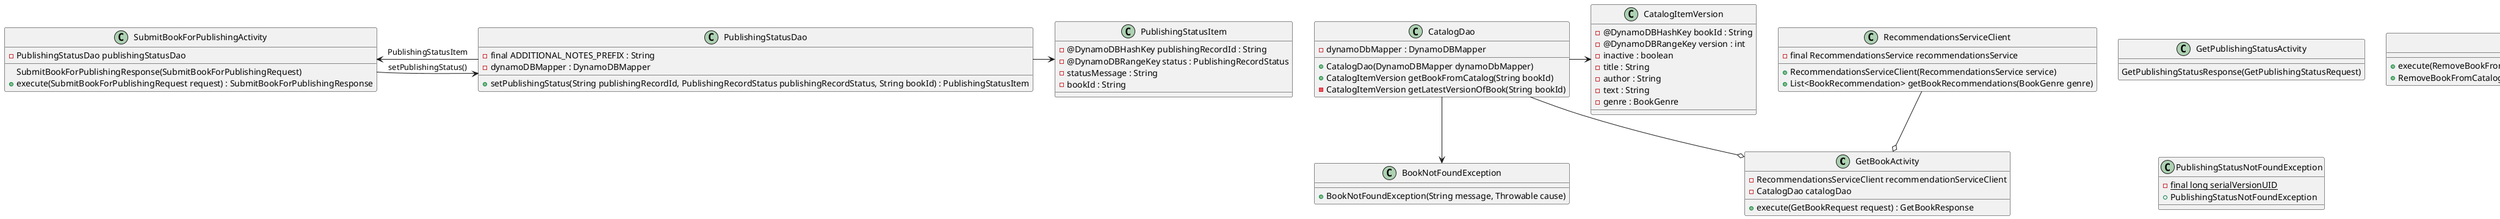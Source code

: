 @startuml
class GetBookActivity{
    - RecommendationsServiceClient recommendationServiceClient
    - CatalogDao catalogDao
    + execute(GetBookRequest request) : GetBookResponse
}

class GetPublishingStatusActivity
    GetPublishingStatusActivity : GetPublishingStatusResponse(GetPublishingStatusRequest)

class RemoveBookFromCatalogActivity{
    + execute(RemoveBookFromCatalogRequest request) : RemoveBookFromCatalogResponse
    }

class SubmitBookForPublishingActivity{
      -PublishingStatusDao publishingStatusDao
      SubmitBookForPublishingResponse(SubmitBookForPublishingRequest)
      + execute(SubmitBookForPublishingRequest request) : SubmitBookForPublishingResponse
}

     SubmitBookForPublishingActivity -> PublishingStatusDao: setPublishingStatus()
     PublishingStatusDao -> SubmitBookForPublishingActivity: PublishingStatusItem

class RecommendationsServiceClient{
      - final RecommendationsService recommendationsService
      + RecommendationsServiceClient(RecommendationsService service)
      + List<BookRecommendation> getBookRecommendations(BookGenre genre)
}

RecommendationsServiceClient --o GetBookActivity

class CatalogDao{
    - dynamoDbMapper : DynamoDBMapper
    + CatalogDao(DynamoDBMapper dynamoDbMapper)
    + CatalogItemVersion getBookFromCatalog(String bookId)
    - CatalogItemVersion getLatestVersionOfBook(String bookId)
}
    CatalogDao -> CatalogItemVersion
    CatalogDao --> BookNotFoundException
    CatalogDao --o GetBookActivity

class PublishingStatusDao{
    - final ADDITIONAL_NOTES_PREFIX : String
    - dynamoDBMapper : DynamoDBMapper
    + setPublishingStatus(String publishingRecordId, PublishingRecordStatus publishingRecordStatus, String bookId) : PublishingStatusItem
    }

    PublishingStatusDao -> PublishingStatusItem

class CatalogItemVersion{
    - @DynamoDBHashKey bookId : String
    - @DynamoDBRangeKey version : int
    - inactive : boolean
    - title : String
    - author : String
    - text : String
    - genre : BookGenre
}

class PublishingStatusItem{
    - @DynamoDBHashKey publishingRecordId : String
    - @DynamoDBRangeKey status : PublishingRecordStatus
    -  statusMessage : String
    -  bookId : String
}
class BookNotFoundException
    BookNotFoundException : + BookNotFoundException(String message, Throwable cause)

class PublishingStatusNotFoundException
    PublishingStatusNotFoundException : - {static} final long serialVersionUID
    PublishingStatusNotFoundException : + PublishingStatusNotFoundException

class RemoveBookFromCatalogActivity{
+ RemoveBookFromCatalogResponse execute(RemoveBookFromCatalogRequest removeBookFromCatalogRequest)
}
@enduml